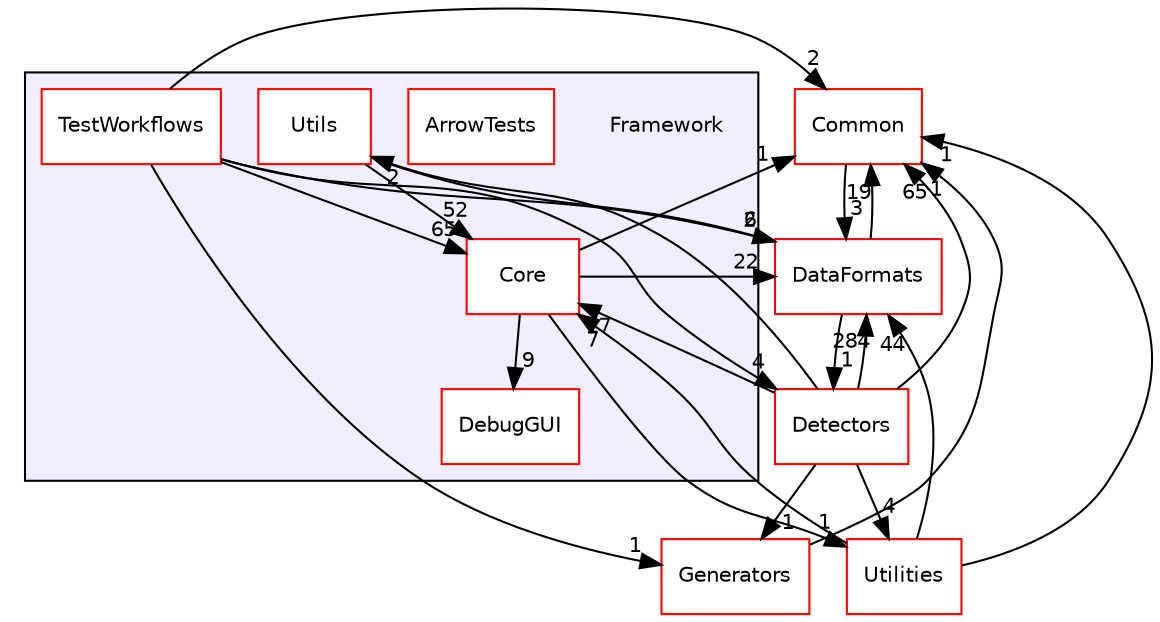 digraph "/home/travis/build/AliceO2Group/AliceO2/Framework" {
  bgcolor=transparent;
  compound=true
  node [ fontsize="10", fontname="Helvetica"];
  edge [ labelfontsize="10", labelfontname="Helvetica"];
  subgraph clusterdir_bcbb2cf9a3d3d83e5515c82071a07177 {
    graph [ bgcolor="#eeeeff", pencolor="black", label="" URL="dir_bcbb2cf9a3d3d83e5515c82071a07177.html"];
    dir_bcbb2cf9a3d3d83e5515c82071a07177 [shape=plaintext label="Framework"];
    dir_b315c7ac2f7d253010ed820f5520e66b [shape=box label="ArrowTests" color="red" fillcolor="white" style="filled" URL="dir_b315c7ac2f7d253010ed820f5520e66b.html"];
    dir_9f165b2481dacfe69aa54d326bd5cd47 [shape=box label="Core" color="red" fillcolor="white" style="filled" URL="dir_9f165b2481dacfe69aa54d326bd5cd47.html"];
    dir_f0af9df59806ed8bcb6931e6b1774828 [shape=box label="DebugGUI" color="red" fillcolor="white" style="filled" URL="dir_f0af9df59806ed8bcb6931e6b1774828.html"];
    dir_a8f73827fca2a0188d35dc47dc5b0ea3 [shape=box label="TestWorkflows" color="red" fillcolor="white" style="filled" URL="dir_a8f73827fca2a0188d35dc47dc5b0ea3.html"];
    dir_86f64936653d09622c529b3cc7c8edcd [shape=box label="Utils" color="red" fillcolor="white" style="filled" URL="dir_86f64936653d09622c529b3cc7c8edcd.html"];
  }
  dir_0b342c6c6b7d2278121a0bb9c4985063 [shape=box label="Generators" color="red" URL="dir_0b342c6c6b7d2278121a0bb9c4985063.html"];
  dir_4ab6b4cc6a7edbff49100e9123df213f [shape=box label="Common" color="red" URL="dir_4ab6b4cc6a7edbff49100e9123df213f.html"];
  dir_051dca18e802f8e9474f2e30d29c04e0 [shape=box label="Detectors" color="red" URL="dir_051dca18e802f8e9474f2e30d29c04e0.html"];
  dir_b05a5fa85f84bfc9013183c9d87f9a36 [shape=box label="Utilities" color="red" URL="dir_b05a5fa85f84bfc9013183c9d87f9a36.html"];
  dir_2171f7ec022c5423887b07c69b2f5b48 [shape=box label="DataFormats" color="red" URL="dir_2171f7ec022c5423887b07c69b2f5b48.html"];
  dir_a8f73827fca2a0188d35dc47dc5b0ea3->dir_0b342c6c6b7d2278121a0bb9c4985063 [headlabel="1", labeldistance=1.5 headhref="dir_000397_000414.html"];
  dir_a8f73827fca2a0188d35dc47dc5b0ea3->dir_4ab6b4cc6a7edbff49100e9123df213f [headlabel="2", labeldistance=1.5 headhref="dir_000397_000016.html"];
  dir_a8f73827fca2a0188d35dc47dc5b0ea3->dir_9f165b2481dacfe69aa54d326bd5cd47 [headlabel="65", labeldistance=1.5 headhref="dir_000397_000400.html"];
  dir_a8f73827fca2a0188d35dc47dc5b0ea3->dir_051dca18e802f8e9474f2e30d29c04e0 [headlabel="4", labeldistance=1.5 headhref="dir_000397_000028.html"];
  dir_a8f73827fca2a0188d35dc47dc5b0ea3->dir_2171f7ec022c5423887b07c69b2f5b48 [headlabel="2", labeldistance=1.5 headhref="dir_000397_000056.html"];
  dir_0b342c6c6b7d2278121a0bb9c4985063->dir_4ab6b4cc6a7edbff49100e9123df213f [headlabel="1", labeldistance=1.5 headhref="dir_000414_000016.html"];
  dir_4ab6b4cc6a7edbff49100e9123df213f->dir_2171f7ec022c5423887b07c69b2f5b48 [headlabel="3", labeldistance=1.5 headhref="dir_000016_000056.html"];
  dir_9f165b2481dacfe69aa54d326bd5cd47->dir_f0af9df59806ed8bcb6931e6b1774828 [headlabel="9", labeldistance=1.5 headhref="dir_000400_000405.html"];
  dir_9f165b2481dacfe69aa54d326bd5cd47->dir_4ab6b4cc6a7edbff49100e9123df213f [headlabel="1", labeldistance=1.5 headhref="dir_000400_000016.html"];
  dir_9f165b2481dacfe69aa54d326bd5cd47->dir_b05a5fa85f84bfc9013183c9d87f9a36 [headlabel="1", labeldistance=1.5 headhref="dir_000400_000387.html"];
  dir_9f165b2481dacfe69aa54d326bd5cd47->dir_2171f7ec022c5423887b07c69b2f5b48 [headlabel="22", labeldistance=1.5 headhref="dir_000400_000056.html"];
  dir_051dca18e802f8e9474f2e30d29c04e0->dir_0b342c6c6b7d2278121a0bb9c4985063 [headlabel="1", labeldistance=1.5 headhref="dir_000028_000414.html"];
  dir_051dca18e802f8e9474f2e30d29c04e0->dir_4ab6b4cc6a7edbff49100e9123df213f [headlabel="65", labeldistance=1.5 headhref="dir_000028_000016.html"];
  dir_051dca18e802f8e9474f2e30d29c04e0->dir_9f165b2481dacfe69aa54d326bd5cd47 [headlabel="17", labeldistance=1.5 headhref="dir_000028_000400.html"];
  dir_051dca18e802f8e9474f2e30d29c04e0->dir_b05a5fa85f84bfc9013183c9d87f9a36 [headlabel="4", labeldistance=1.5 headhref="dir_000028_000387.html"];
  dir_051dca18e802f8e9474f2e30d29c04e0->dir_86f64936653d09622c529b3cc7c8edcd [headlabel="2", labeldistance=1.5 headhref="dir_000028_000038.html"];
  dir_051dca18e802f8e9474f2e30d29c04e0->dir_2171f7ec022c5423887b07c69b2f5b48 [headlabel="284", labeldistance=1.5 headhref="dir_000028_000056.html"];
  dir_b05a5fa85f84bfc9013183c9d87f9a36->dir_4ab6b4cc6a7edbff49100e9123df213f [headlabel="1", labeldistance=1.5 headhref="dir_000387_000016.html"];
  dir_b05a5fa85f84bfc9013183c9d87f9a36->dir_9f165b2481dacfe69aa54d326bd5cd47 [headlabel="7", labeldistance=1.5 headhref="dir_000387_000400.html"];
  dir_b05a5fa85f84bfc9013183c9d87f9a36->dir_2171f7ec022c5423887b07c69b2f5b48 [headlabel="44", labeldistance=1.5 headhref="dir_000387_000056.html"];
  dir_86f64936653d09622c529b3cc7c8edcd->dir_9f165b2481dacfe69aa54d326bd5cd47 [headlabel="52", labeldistance=1.5 headhref="dir_000038_000400.html"];
  dir_86f64936653d09622c529b3cc7c8edcd->dir_2171f7ec022c5423887b07c69b2f5b48 [headlabel="6", labeldistance=1.5 headhref="dir_000038_000056.html"];
  dir_2171f7ec022c5423887b07c69b2f5b48->dir_4ab6b4cc6a7edbff49100e9123df213f [headlabel="19", labeldistance=1.5 headhref="dir_000056_000016.html"];
  dir_2171f7ec022c5423887b07c69b2f5b48->dir_051dca18e802f8e9474f2e30d29c04e0 [headlabel="1", labeldistance=1.5 headhref="dir_000056_000028.html"];
}
